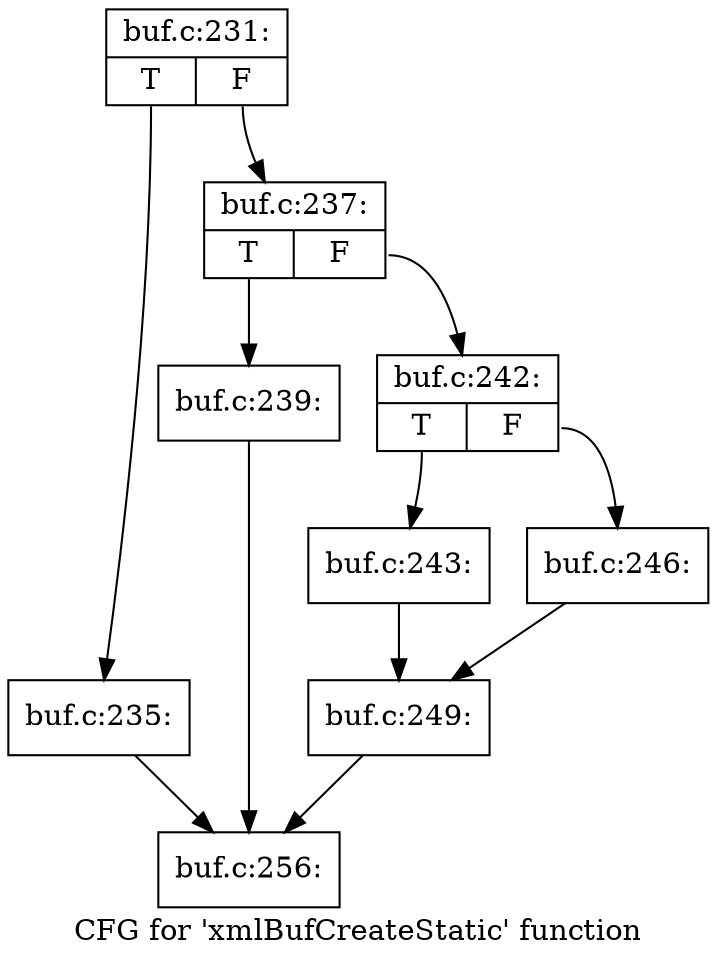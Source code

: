 digraph "CFG for 'xmlBufCreateStatic' function" {
	label="CFG for 'xmlBufCreateStatic' function";

	Node0x55756c029b00 [shape=record,label="{buf.c:231:|{<s0>T|<s1>F}}"];
	Node0x55756c029b00:s0 -> Node0x55756c02caa0;
	Node0x55756c029b00:s1 -> Node0x55756c02caf0;
	Node0x55756c02caa0 [shape=record,label="{buf.c:235:}"];
	Node0x55756c02caa0 -> Node0x55756c0294b0;
	Node0x55756c02caf0 [shape=record,label="{buf.c:237:|{<s0>T|<s1>F}}"];
	Node0x55756c02caf0:s0 -> Node0x55756c02d210;
	Node0x55756c02caf0:s1 -> Node0x55756c02d260;
	Node0x55756c02d210 [shape=record,label="{buf.c:239:}"];
	Node0x55756c02d210 -> Node0x55756c0294b0;
	Node0x55756c02d260 [shape=record,label="{buf.c:242:|{<s0>T|<s1>F}}"];
	Node0x55756c02d260:s0 -> Node0x55756c02d820;
	Node0x55756c02d260:s1 -> Node0x55756c02d8c0;
	Node0x55756c02d820 [shape=record,label="{buf.c:243:}"];
	Node0x55756c02d820 -> Node0x55756c02d870;
	Node0x55756c02d8c0 [shape=record,label="{buf.c:246:}"];
	Node0x55756c02d8c0 -> Node0x55756c02d870;
	Node0x55756c02d870 [shape=record,label="{buf.c:249:}"];
	Node0x55756c02d870 -> Node0x55756c0294b0;
	Node0x55756c0294b0 [shape=record,label="{buf.c:256:}"];
}
